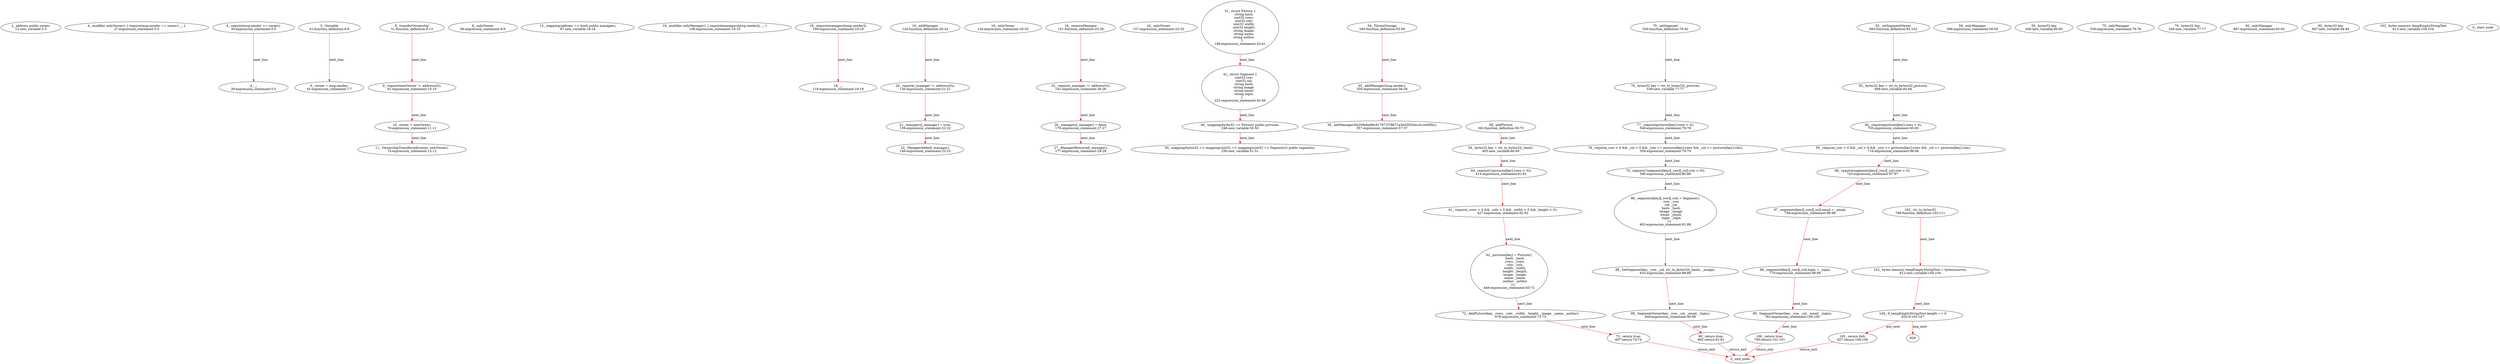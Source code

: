 digraph  {
12 [label="2_ address public owner;\n12-new_variable-3-3", type_label=new_variable];
27 [label="4_ modifier onlyOwner() { require(msg.sender == owner); _; }\n27-expression_statement-5-5", type_label=expression_statement];
30 [label="4_ require(msg.sender == owner);\n30-expression_statement-5-5", type_label=expression_statement];
39 [label="4_ _;\n39-expression_statement-5-5", type_label=expression_statement];
41 [label="5_ Ownable\n41-function_definition-6-8", type_label=function_definition];
45 [label="6_ owner = msg.sender;\n45-expression_statement-7-7", type_label=expression_statement];
51 [label="8_ transferOwnership\n51-function_definition-9-13", type_label=function_definition];
58 [label="8_ onlyOwner\n58-expression_statement-9-9", type_label=expression_statement];
61 [label="9_ require(newOwner != address(0));\n61-expression_statement-10-10", type_label=expression_statement];
70 [label="10_ owner = newOwner;\n70-expression_statement-11-11", type_label=expression_statement];
74 [label="11_ OwnershipTransferred(owner, newOwner);\n74-expression_statement-12-12", type_label=expression_statement];
87 [label="15_ mapping(address => bool) public managers;\n87-new_variable-16-16", type_label=new_variable];
106 [label="18_ modifier onlyManager() { require(managers[msg.sender]); _; }\n106-expression_statement-19-19", type_label=expression_statement];
109 [label="18_ require(managers[msg.sender]);\n109-expression_statement-19-19", type_label=expression_statement];
118 [label="18_ _;\n118-expression_statement-19-19", type_label=expression_statement];
120 [label="19_ addManager\n120-function_definition-20-24", type_label=function_definition];
126 [label="19_ onlyOwner\n126-expression_statement-20-20", type_label=expression_statement];
130 [label="20_ require(_manager != address(0));\n130-expression_statement-21-21", type_label=expression_statement];
139 [label="21_ managers[_manager] = true;\n139-expression_statement-22-22", type_label=expression_statement];
146 [label="22_ ManagerAdded(_manager);\n146-expression_statement-23-23", type_label=expression_statement];
151 [label="24_ removeManager\n151-function_definition-25-29", type_label=function_definition];
157 [label="24_ onlyOwner\n157-expression_statement-25-25", type_label=expression_statement];
161 [label="25_ require(_manager != address(0));\n161-expression_statement-26-26", type_label=expression_statement];
170 [label="26_ managers[_manager] = false;\n170-expression_statement-27-27", type_label=expression_statement];
177 [label="27_ ManagerRemoved(_manager);\n177-expression_statement-28-28", type_label=expression_statement];
188 [label="31_ struct Picture {\n        string hash;\n        uint32 rows;\n        uint32 cols;\n        uint32 width;\n        uint32 height;\n        string image;\n        string name;\n        string author;\n    }\n188-expression_statement-32-41", type_label=expression_statement];
222 [label="41_ struct Segment {\n        uint32 row;\n        uint32 col;\n        string hash;\n        string image;\n        string email;\n        string login;\n    }\n222-expression_statement-42-49", type_label=expression_statement];
248 [label="49_ mapping(bytes32 => Picture) public pictures;\n248-new_variable-50-50", type_label=new_variable];
256 [label="50_ mapping(bytes32 => mapping(uint32 => mapping(uint32 => Segment))) public segments;\n256-new_variable-51-51", type_label=new_variable];
346 [label="54_ TilcoinStorage\n346-function_definition-55-58", type_label=function_definition];
350 [label="55_ addManager(msg.sender);\n350-expression_statement-56-56", type_label=expression_statement];
357 [label="56_ addManager(0x209eba96c917871f78671a3ed3503ecc4144495c);\n357-expression_statement-57-57", type_label=expression_statement];
362 [label="58_ addPicture\n362-function_definition-59-75", type_label=function_definition];
396 [label="58_ onlyManager\n396-expression_statement-59-59", type_label=expression_statement];
405 [label="59_ bytes32 key = str_to_bytes32(_hash);\n405-new_variable-60-60", type_label=new_variable];
406 [label="59_ bytes32 key\n406-new_variable-60-60", type_label=new_variable];
414 [label="60_ require(!(pictures[key].rows > 0));\n414-expression_statement-61-61", type_label=expression_statement];
427 [label="61_ require(_rows > 0 && _cols > 0 && _width > 0 && _height > 0);\n427-expression_statement-62-62", type_label=expression_statement];
446 [label="62_ pictures[key] = Picture({\n            hash: _hash,\n            rows: _rows,\n            cols: _cols,\n            width: _width,\n            height: _height,\n            image: _image,\n            name: _name,\n            author: _author\n        });\n446-expression_statement-63-72", type_label=expression_statement];
478 [label="72_ AddPicture(key, _rows, _cols, _width, _height, _image, _name, _author);\n478-expression_statement-73-73", type_label=expression_statement];
497 [label="73_ return true;\n497-return-74-74", type_label=return];
500 [label="75_ setSegment\n500-function_definition-76-92", type_label=function_definition];
530 [label="75_ onlyManager\n530-expression_statement-76-76", type_label=expression_statement];
539 [label="76_ bytes32 key = str_to_bytes32(_picture);\n539-new_variable-77-77", type_label=new_variable];
540 [label="76_ bytes32 key\n540-new_variable-77-77", type_label=new_variable];
548 [label="77_ require(pictures[key].rows > 0);\n548-expression_statement-78-78", type_label=expression_statement];
559 [label="78_ require(_row > 0 && _col > 0 && _row <= pictures[key].rows && _col <= pictures[key].cols);\n559-expression_statement-79-79", type_label=expression_statement];
586 [label="79_ require(!(segments[key][_row][_col].row > 0));\n586-expression_statement-80-80", type_label=expression_statement];
603 [label="80_ segments[key][_row][_col] = Segment({\n            row: _row,\n            col: _col,\n            hash: _hash,\n            image: _image,\n            email: _email,\n            login: _login\n        });\n603-expression_statement-81-88", type_label=expression_statement];
633 [label="88_ SetSegment(key, _row, _col, str_to_bytes32(_hash), _image);\n633-expression_statement-89-89", type_label=expression_statement];
649 [label="89_ SegmentOwner(key, _row, _col, _email, _login);\n649-expression_statement-90-90", type_label=expression_statement];
662 [label="90_ return true;\n662-return-91-91", type_label=return];
665 [label="92_ setSegmentOwner\n665-function_definition-93-102", type_label=function_definition];
687 [label="92_ onlyManager\n687-expression_statement-93-93", type_label=expression_statement];
696 [label="93_ bytes32 key = str_to_bytes32(_picture);\n696-new_variable-94-94", type_label=new_variable];
697 [label="93_ bytes32 key\n697-new_variable-94-94", type_label=new_variable];
705 [label="94_ require(pictures[key].rows > 0);\n705-expression_statement-95-95", type_label=expression_statement];
716 [label="95_ require(_row > 0 && _col > 0 && _row <= pictures[key].rows && _col <= pictures[key].cols);\n716-expression_statement-96-96", type_label=expression_statement];
743 [label="96_ require(segments[key][_row][_col].row > 0);\n743-expression_statement-97-97", type_label=expression_statement];
758 [label="97_ segments[key][_row][_col].email = _email;\n758-expression_statement-98-98", type_label=expression_statement];
770 [label="98_ segments[key][_row][_col].login = _login;\n770-expression_statement-99-99", type_label=expression_statement];
782 [label="99_ SegmentOwner(key, _row, _col, _email, _login);\n782-expression_statement-100-100", type_label=expression_statement];
795 [label="100_ return true;\n795-return-101-101", type_label=return];
798 [label="102_ str_to_bytes32\n798-function_definition-103-111", type_label=function_definition];
812 [label="103_ bytes memory tempEmptyStringTest = bytes(source);\n812-new_variable-104-104", type_label=new_variable];
813 [label="103_ bytes memory tempEmptyStringTest\n813-new_variable-104-104", type_label=new_variable];
820 [label="104_ if_tempEmptyStringTest.length == 0\n820-if-105-107", type_label=if];
827 [label="105_ return 0x0;\n827-return-106-106", type_label=return];
1 [label="0_ start_node", type_label=start];
2 [label="0_ exit_node", type_label=exit];
829;
30 -> 39  [color=red, controlflow_type=next_line, edge_type=CFG_edge, key=0, label=next_line];
41 -> 45  [color=red, controlflow_type=next_line, edge_type=CFG_edge, key=0, label=next_line];
51 -> 61  [color=red, controlflow_type=next_line, edge_type=CFG_edge, key=0, label=next_line];
61 -> 70  [color=red, controlflow_type=next_line, edge_type=CFG_edge, key=0, label=next_line];
70 -> 74  [color=red, controlflow_type=next_line, edge_type=CFG_edge, key=0, label=next_line];
109 -> 118  [color=red, controlflow_type=next_line, edge_type=CFG_edge, key=0, label=next_line];
120 -> 130  [color=red, controlflow_type=next_line, edge_type=CFG_edge, key=0, label=next_line];
130 -> 139  [color=red, controlflow_type=next_line, edge_type=CFG_edge, key=0, label=next_line];
139 -> 146  [color=red, controlflow_type=next_line, edge_type=CFG_edge, key=0, label=next_line];
151 -> 161  [color=red, controlflow_type=next_line, edge_type=CFG_edge, key=0, label=next_line];
161 -> 170  [color=red, controlflow_type=next_line, edge_type=CFG_edge, key=0, label=next_line];
170 -> 177  [color=red, controlflow_type=next_line, edge_type=CFG_edge, key=0, label=next_line];
188 -> 222  [color=red, controlflow_type=next_line, edge_type=CFG_edge, key=0, label=next_line];
222 -> 248  [color=red, controlflow_type=next_line, edge_type=CFG_edge, key=0, label=next_line];
248 -> 256  [color=red, controlflow_type=next_line, edge_type=CFG_edge, key=0, label=next_line];
346 -> 350  [color=red, controlflow_type=next_line, edge_type=CFG_edge, key=0, label=next_line];
350 -> 357  [color=red, controlflow_type=next_line, edge_type=CFG_edge, key=0, label=next_line];
362 -> 405  [color=red, controlflow_type=next_line, edge_type=CFG_edge, key=0, label=next_line];
405 -> 414  [color=red, controlflow_type=next_line, edge_type=CFG_edge, key=0, label=next_line];
414 -> 427  [color=red, controlflow_type=next_line, edge_type=CFG_edge, key=0, label=next_line];
427 -> 446  [color=red, controlflow_type=next_line, edge_type=CFG_edge, key=0, label=next_line];
446 -> 478  [color=red, controlflow_type=next_line, edge_type=CFG_edge, key=0, label=next_line];
478 -> 497  [color=red, controlflow_type=next_line, edge_type=CFG_edge, key=0, label=next_line];
497 -> 2  [color=red, controlflow_type=return_exit, edge_type=CFG_edge, key=0, label=return_exit];
500 -> 539  [color=red, controlflow_type=next_line, edge_type=CFG_edge, key=0, label=next_line];
539 -> 548  [color=red, controlflow_type=next_line, edge_type=CFG_edge, key=0, label=next_line];
548 -> 559  [color=red, controlflow_type=next_line, edge_type=CFG_edge, key=0, label=next_line];
559 -> 586  [color=red, controlflow_type=next_line, edge_type=CFG_edge, key=0, label=next_line];
586 -> 603  [color=red, controlflow_type=next_line, edge_type=CFG_edge, key=0, label=next_line];
603 -> 633  [color=red, controlflow_type=next_line, edge_type=CFG_edge, key=0, label=next_line];
633 -> 649  [color=red, controlflow_type=next_line, edge_type=CFG_edge, key=0, label=next_line];
649 -> 662  [color=red, controlflow_type=next_line, edge_type=CFG_edge, key=0, label=next_line];
662 -> 2  [color=red, controlflow_type=return_exit, edge_type=CFG_edge, key=0, label=return_exit];
665 -> 696  [color=red, controlflow_type=next_line, edge_type=CFG_edge, key=0, label=next_line];
696 -> 705  [color=red, controlflow_type=next_line, edge_type=CFG_edge, key=0, label=next_line];
705 -> 716  [color=red, controlflow_type=next_line, edge_type=CFG_edge, key=0, label=next_line];
716 -> 743  [color=red, controlflow_type=next_line, edge_type=CFG_edge, key=0, label=next_line];
743 -> 758  [color=red, controlflow_type=next_line, edge_type=CFG_edge, key=0, label=next_line];
758 -> 770  [color=red, controlflow_type=next_line, edge_type=CFG_edge, key=0, label=next_line];
770 -> 782  [color=red, controlflow_type=next_line, edge_type=CFG_edge, key=0, label=next_line];
782 -> 795  [color=red, controlflow_type=next_line, edge_type=CFG_edge, key=0, label=next_line];
795 -> 2  [color=red, controlflow_type=return_exit, edge_type=CFG_edge, key=0, label=return_exit];
798 -> 812  [color=red, controlflow_type=next_line, edge_type=CFG_edge, key=0, label=next_line];
812 -> 820  [color=red, controlflow_type=next_line, edge_type=CFG_edge, key=0, label=next_line];
820 -> 827  [color=red, controlflow_type=pos_next, edge_type=CFG_edge, key=0, label=pos_next];
820 -> 829  [color=red, controlflow_type=neg_next, edge_type=CFG_edge, key=0, label=neg_next];
827 -> 2  [color=red, controlflow_type=return_exit, edge_type=CFG_edge, key=0, label=return_exit];
}
